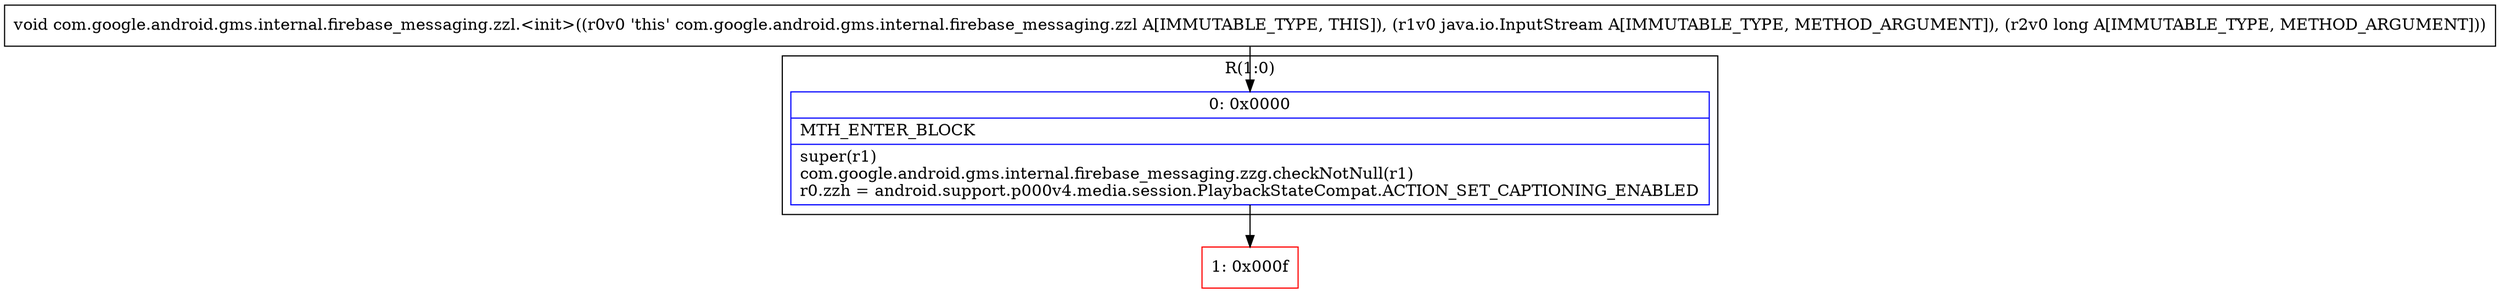 digraph "CFG forcom.google.android.gms.internal.firebase_messaging.zzl.\<init\>(Ljava\/io\/InputStream;J)V" {
subgraph cluster_Region_786446997 {
label = "R(1:0)";
node [shape=record,color=blue];
Node_0 [shape=record,label="{0\:\ 0x0000|MTH_ENTER_BLOCK\l|super(r1)\lcom.google.android.gms.internal.firebase_messaging.zzg.checkNotNull(r1)\lr0.zzh = android.support.p000v4.media.session.PlaybackStateCompat.ACTION_SET_CAPTIONING_ENABLED\l}"];
}
Node_1 [shape=record,color=red,label="{1\:\ 0x000f}"];
MethodNode[shape=record,label="{void com.google.android.gms.internal.firebase_messaging.zzl.\<init\>((r0v0 'this' com.google.android.gms.internal.firebase_messaging.zzl A[IMMUTABLE_TYPE, THIS]), (r1v0 java.io.InputStream A[IMMUTABLE_TYPE, METHOD_ARGUMENT]), (r2v0 long A[IMMUTABLE_TYPE, METHOD_ARGUMENT])) }"];
MethodNode -> Node_0;
Node_0 -> Node_1;
}

